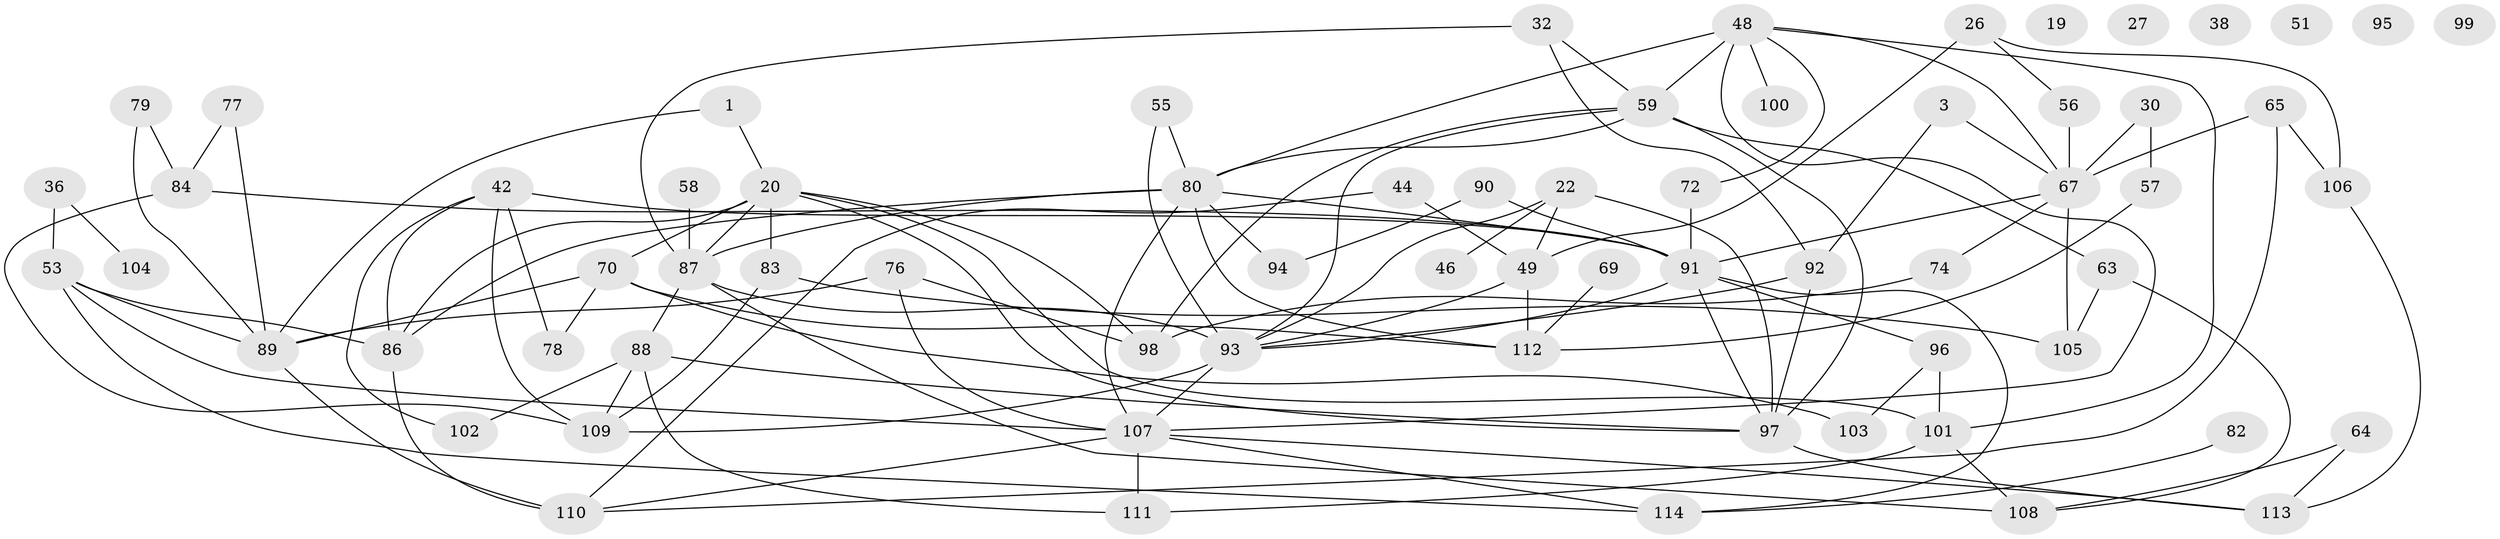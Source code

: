 // original degree distribution, {2: 0.2631578947368421, 3: 0.23684210526315788, 5: 0.11403508771929824, 4: 0.13157894736842105, 6: 0.09649122807017543, 0: 0.05263157894736842, 7: 0.02631578947368421, 1: 0.07894736842105263}
// Generated by graph-tools (version 1.1) at 2025/43/03/04/25 21:43:05]
// undirected, 68 vertices, 119 edges
graph export_dot {
graph [start="1"]
  node [color=gray90,style=filled];
  1;
  3;
  19;
  20 [super="+10"];
  22;
  26;
  27;
  30;
  32;
  36;
  38;
  42;
  44;
  46;
  48 [super="+8+34"];
  49 [super="+4"];
  51;
  53;
  55;
  56;
  57;
  58;
  59 [super="+5"];
  63 [super="+15"];
  64;
  65;
  67 [super="+12+13"];
  69;
  70 [super="+23+43"];
  72;
  74 [super="+40"];
  76;
  77;
  78;
  79;
  80 [super="+17+41+68"];
  82;
  83;
  84 [super="+18"];
  86 [super="+11+25+52"];
  87 [super="+75"];
  88 [super="+66"];
  89 [super="+21+81"];
  90;
  91 [super="+62+71+31+45+54"];
  92;
  93 [super="+9+47+73"];
  94;
  95;
  96 [super="+60"];
  97 [super="+37"];
  98 [super="+2+35"];
  99;
  100;
  101;
  102;
  103;
  104;
  105 [super="+61"];
  106 [super="+50"];
  107 [super="+85"];
  108;
  109 [super="+7"];
  110;
  111 [super="+33"];
  112 [super="+28"];
  113;
  114;
  1 -- 20;
  1 -- 89;
  3 -- 67;
  3 -- 92;
  20 -- 70 [weight=2];
  20 -- 83;
  20 -- 86;
  20 -- 97;
  20 -- 98;
  20 -- 101;
  20 -- 87;
  22 -- 46;
  22 -- 49 [weight=2];
  22 -- 97;
  22 -- 93;
  26 -- 49 [weight=2];
  26 -- 56;
  26 -- 106;
  30 -- 57;
  30 -- 67;
  32 -- 87;
  32 -- 92;
  32 -- 59;
  36 -- 53;
  36 -- 104;
  42 -- 78;
  42 -- 86;
  42 -- 102;
  42 -- 109;
  42 -- 91 [weight=2];
  44 -- 49;
  44 -- 110;
  48 -- 100;
  48 -- 67 [weight=2];
  48 -- 101;
  48 -- 59 [weight=2];
  48 -- 72;
  48 -- 80 [weight=2];
  48 -- 107;
  49 -- 93;
  49 -- 112;
  53 -- 114;
  53 -- 89;
  53 -- 86;
  53 -- 107 [weight=2];
  55 -- 93;
  55 -- 80;
  56 -- 67;
  57 -- 112;
  58 -- 87;
  59 -- 63;
  59 -- 97 [weight=3];
  59 -- 98;
  59 -- 80;
  59 -- 93;
  63 -- 108;
  63 -- 105;
  64 -- 108;
  64 -- 113;
  65 -- 106;
  65 -- 110;
  65 -- 67;
  67 -- 105;
  67 -- 74;
  67 -- 91;
  69 -- 112;
  70 -- 103;
  70 -- 78;
  70 -- 89;
  70 -- 112;
  72 -- 91 [weight=2];
  74 -- 98;
  76 -- 98;
  76 -- 89;
  76 -- 107;
  77 -- 89;
  77 -- 84;
  79 -- 84;
  79 -- 89;
  80 -- 112;
  80 -- 91;
  80 -- 94;
  80 -- 107;
  80 -- 86;
  80 -- 87;
  82 -- 114;
  83 -- 105;
  83 -- 109;
  84 -- 109;
  84 -- 91;
  86 -- 110;
  87 -- 93 [weight=2];
  87 -- 88 [weight=2];
  87 -- 108;
  88 -- 102;
  88 -- 109;
  88 -- 111;
  88 -- 97;
  89 -- 110 [weight=2];
  90 -- 94;
  90 -- 91;
  91 -- 97;
  91 -- 114;
  91 -- 93;
  91 -- 96;
  92 -- 97 [weight=2];
  92 -- 93;
  93 -- 109;
  93 -- 107 [weight=2];
  96 -- 101;
  96 -- 103;
  97 -- 113;
  101 -- 108;
  101 -- 111;
  106 -- 113;
  107 -- 113;
  107 -- 114;
  107 -- 111;
  107 -- 110;
}
